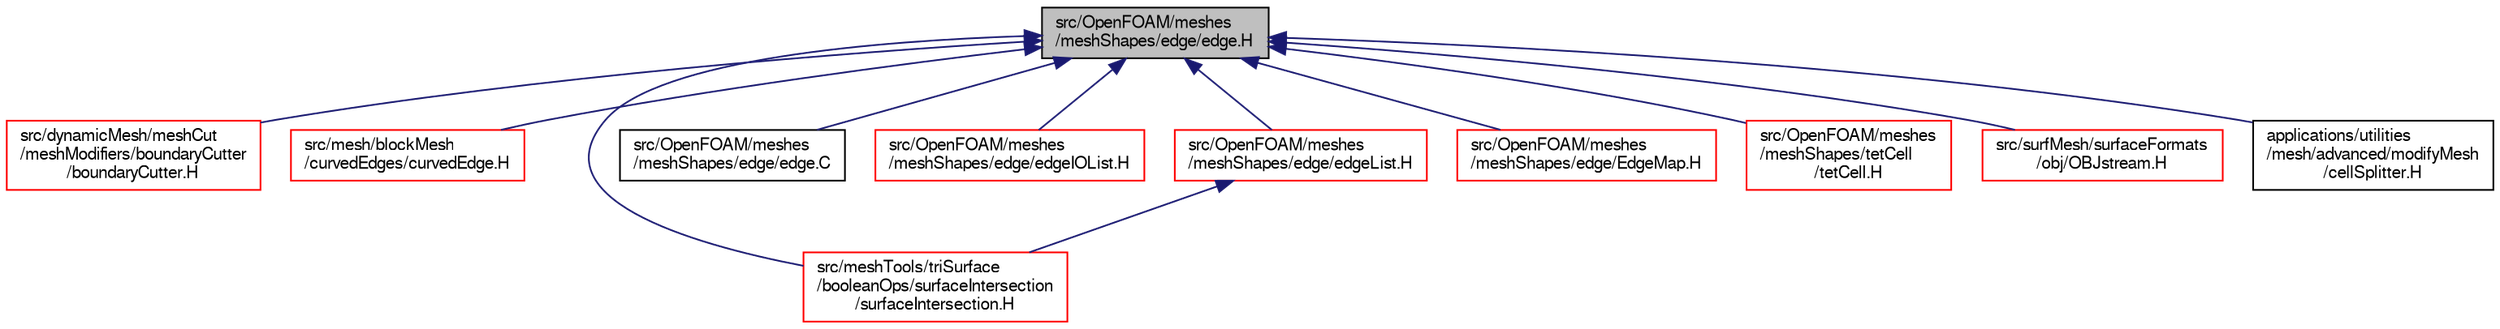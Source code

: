 digraph "src/OpenFOAM/meshes/meshShapes/edge/edge.H"
{
  bgcolor="transparent";
  edge [fontname="FreeSans",fontsize="10",labelfontname="FreeSans",labelfontsize="10"];
  node [fontname="FreeSans",fontsize="10",shape=record];
  Node134 [label="src/OpenFOAM/meshes\l/meshShapes/edge/edge.H",height=0.2,width=0.4,color="black", fillcolor="grey75", style="filled", fontcolor="black"];
  Node134 -> Node135 [dir="back",color="midnightblue",fontsize="10",style="solid",fontname="FreeSans"];
  Node135 [label="src/dynamicMesh/meshCut\l/meshModifiers/boundaryCutter\l/boundaryCutter.H",height=0.2,width=0.4,color="red",URL="$a00503.html"];
  Node134 -> Node137 [dir="back",color="midnightblue",fontsize="10",style="solid",fontname="FreeSans"];
  Node137 [label="src/mesh/blockMesh\l/curvedEdges/curvedEdge.H",height=0.2,width=0.4,color="red",URL="$a07046.html"];
  Node134 -> Node164 [dir="back",color="midnightblue",fontsize="10",style="solid",fontname="FreeSans"];
  Node164 [label="src/meshTools/triSurface\l/booleanOps/surfaceIntersection\l/surfaceIntersection.H",height=0.2,width=0.4,color="red",URL="$a08201.html"];
  Node134 -> Node172 [dir="back",color="midnightblue",fontsize="10",style="solid",fontname="FreeSans"];
  Node172 [label="src/OpenFOAM/meshes\l/meshShapes/edge/edge.C",height=0.2,width=0.4,color="black",URL="$a11297.html"];
  Node134 -> Node173 [dir="back",color="midnightblue",fontsize="10",style="solid",fontname="FreeSans"];
  Node173 [label="src/OpenFOAM/meshes\l/meshShapes/edge/edgeIOList.H",height=0.2,width=0.4,color="red",URL="$a11309.html"];
  Node134 -> Node175 [dir="back",color="midnightblue",fontsize="10",style="solid",fontname="FreeSans"];
  Node175 [label="src/OpenFOAM/meshes\l/meshShapes/edge/edgeList.H",height=0.2,width=0.4,color="red",URL="$a11312.html"];
  Node175 -> Node164 [dir="back",color="midnightblue",fontsize="10",style="solid",fontname="FreeSans"];
  Node134 -> Node3798 [dir="back",color="midnightblue",fontsize="10",style="solid",fontname="FreeSans"];
  Node3798 [label="src/OpenFOAM/meshes\l/meshShapes/edge/EdgeMap.H",height=0.2,width=0.4,color="red",URL="$a11315.html"];
  Node134 -> Node3097 [dir="back",color="midnightblue",fontsize="10",style="solid",fontname="FreeSans"];
  Node3097 [label="src/OpenFOAM/meshes\l/meshShapes/tetCell\l/tetCell.H",height=0.2,width=0.4,color="red",URL="$a11357.html"];
  Node134 -> Node3778 [dir="back",color="midnightblue",fontsize="10",style="solid",fontname="FreeSans"];
  Node3778 [label="src/surfMesh/surfaceFormats\l/obj/OBJstream.H",height=0.2,width=0.4,color="red",URL="$a15128.html"];
  Node134 -> Node3802 [dir="back",color="midnightblue",fontsize="10",style="solid",fontname="FreeSans"];
  Node3802 [label="applications/utilities\l/mesh/advanced/modifyMesh\l/cellSplitter.H",height=0.2,width=0.4,color="black",URL="$a17804.html"];
}
